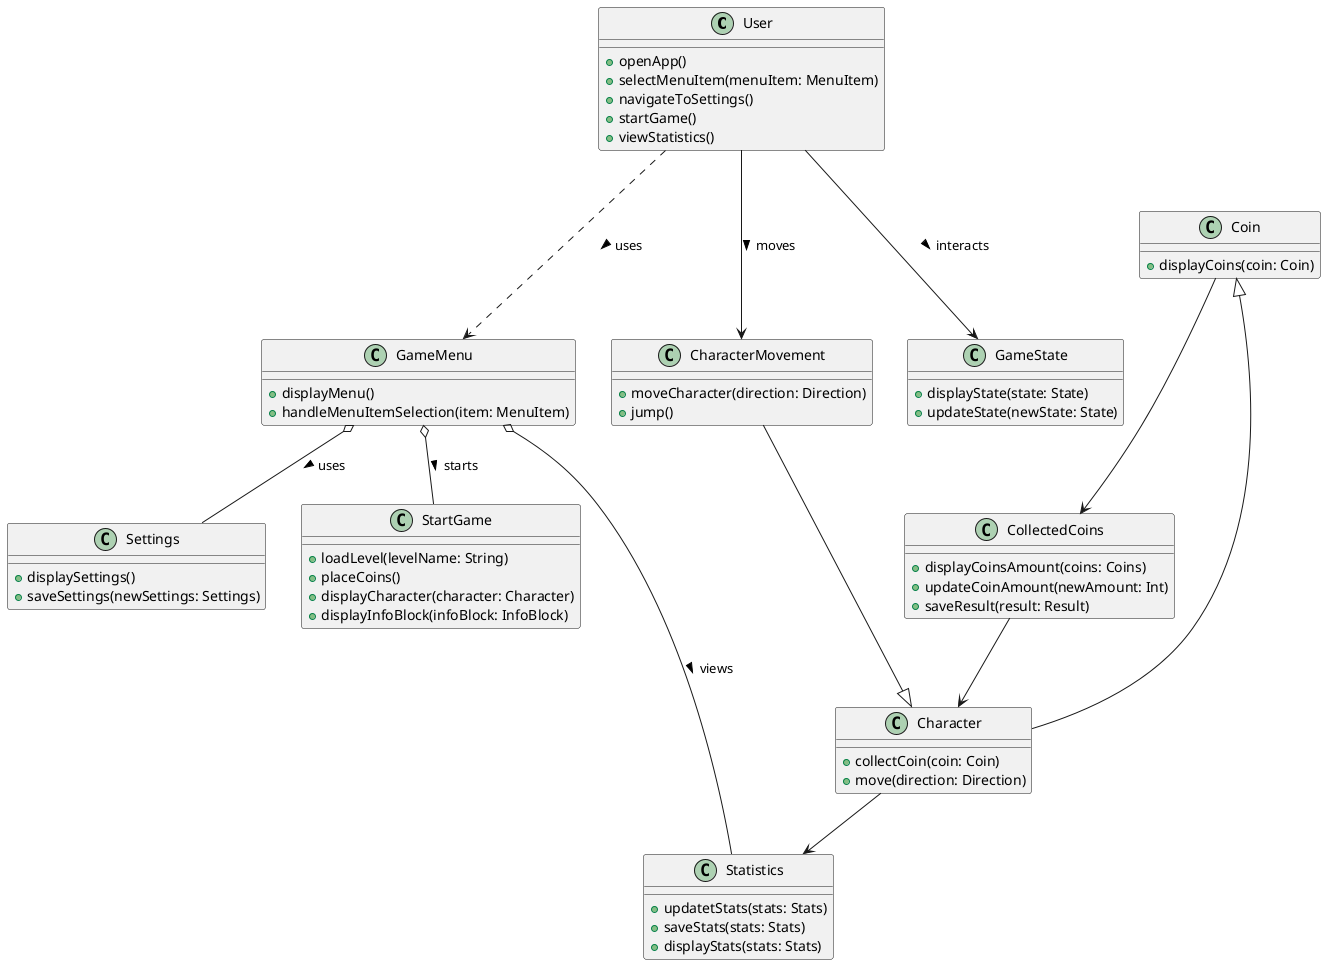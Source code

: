 @startuml

class User {
    +openApp()
    +selectMenuItem(menuItem: MenuItem)
    +navigateToSettings()
    +startGame()
    +viewStatistics()
}

class GameMenu {
    +displayMenu()
    +handleMenuItemSelection(item: MenuItem)
}

class Settings {
    +displaySettings()
    +saveSettings(newSettings: Settings)
}

class StartGame {
    +loadLevel(levelName: String)
    +placeCoins()
    +displayCharacter(character: Character)
    +displayInfoBlock(infoBlock: InfoBlock)
}

class Statistics {
    +updatetStats(stats: Stats)
    +saveStats(stats: Stats)
    +displayStats(stats: Stats)
}

class CollectedCoins {
    +displayCoinsAmount(coins: Coins)
    +updateCoinAmount(newAmount: Int)
    +saveResult(result: Result)
}

class Coin {
    +displayCoins(coin: Coin)
    
}

class CharacterMovement {
    +moveCharacter(direction: Direction)
    +jump()
}

class Character {
    +collectCoin(coin: Coin)
    +move(direction: Direction)
}

class GameState {
    +displayState(state: State)
    +updateState(newState: State)
}

User -.-> GameMenu : uses >
User --->  CharacterMovement : moves >
User --->  GameState : interacts >
GameMenu o-- "StartGame" : starts >
GameMenu o-- "Settings" : uses >
GameMenu o-- "Statistics" : views >
CollectedCoins --> Character
Character --> "Statistics"


Coin <|-- Character
CharacterMovement ---|> Character
Coin ---> CollectedCoins

@enduml